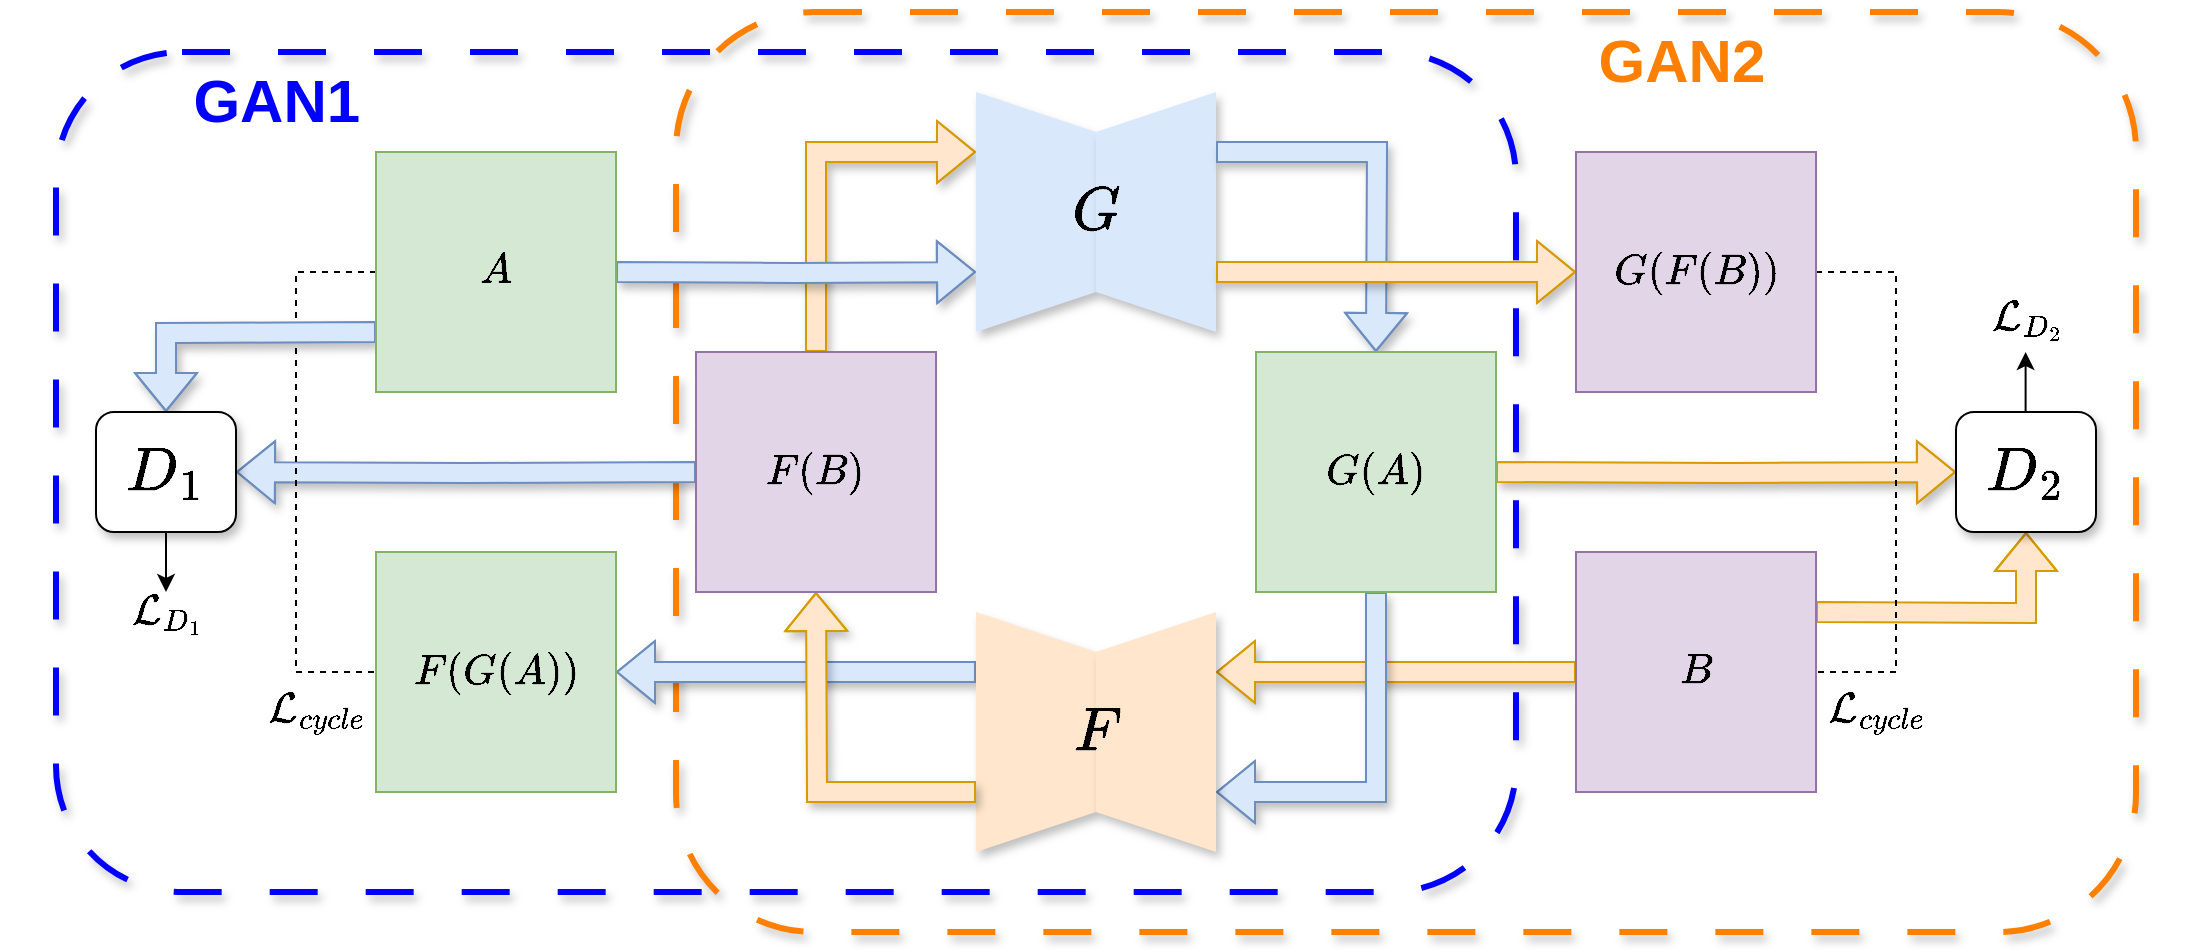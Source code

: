 <mxfile version="24.6.3" type="github">
  <diagram name="Page-1" id="FoeLCeBAoli1q3300-ak">
    <mxGraphModel dx="2029" dy="616" grid="1" gridSize="10" guides="1" tooltips="1" connect="1" arrows="1" fold="1" page="1" pageScale="1" pageWidth="850" pageHeight="1100" math="1" shadow="0">
      <root>
        <mxCell id="0" />
        <mxCell id="1" parent="0" />
        <mxCell id="X7BoHz75ftYkDyZQmEYW-111" value="&lt;b style=&quot;font-size: 30px;&quot;&gt;&lt;font color=&quot;#0000ff&quot; style=&quot;font-size: 30px;&quot;&gt;&lt;span style=&quot;white-space: pre; font-size: 30px;&quot;&gt;&#x9;&lt;/span&gt;GAN1&lt;/font&gt;&lt;/b&gt;" style="rounded=1;whiteSpace=wrap;html=1;fillColor=none;dashed=1;dashPattern=8 8;strokeColor=#0000ff;strokeWidth=3;align=left;verticalAlign=top;labelPosition=center;verticalLabelPosition=middle;spacingRight=0;labelBorderColor=none;horizontal=1;fontSize=30;shadow=1;" vertex="1" parent="1">
          <mxGeometry x="-440" y="720" width="730" height="420" as="geometry" />
        </mxCell>
        <mxCell id="X7BoHz75ftYkDyZQmEYW-75" value="GAN2&amp;nbsp; &amp;nbsp; &amp;nbsp; &amp;nbsp;&amp;nbsp;&lt;span style=&quot;white-space: pre; font-size: 30px;&quot;&gt;&#x9;&lt;/span&gt;&lt;span style=&quot;white-space: pre; font-size: 30px;&quot;&gt;&#x9;&lt;/span&gt;" style="rounded=1;whiteSpace=wrap;html=1;fillColor=none;dashed=1;dashPattern=8 8;strokeColor=#FF8000;strokeWidth=3;align=right;verticalAlign=top;labelPosition=center;verticalLabelPosition=middle;spacingRight=0;labelBorderColor=none;horizontal=1;fontSize=30;fontColor=#ff8000;fontStyle=1;shadow=1;" vertex="1" parent="1">
          <mxGeometry x="-130" y="700" width="730" height="460" as="geometry" />
        </mxCell>
        <mxCell id="X7BoHz75ftYkDyZQmEYW-76" style="edgeStyle=orthogonalEdgeStyle;rounded=0;orthogonalLoop=1;jettySize=auto;html=1;exitX=0;exitY=0.5;exitDx=0;exitDy=0;fillColor=#ffe6cc;strokeColor=#d79b00;shape=flexArrow;shadow=1;" edge="1" parent="1">
          <mxGeometry relative="1" as="geometry">
            <mxPoint x="140" y="1030" as="targetPoint" />
            <Array as="points">
              <mxPoint x="220" y="1030" />
              <mxPoint x="220" y="1030" />
            </Array>
            <mxPoint x="320" y="1030" as="sourcePoint" />
          </mxGeometry>
        </mxCell>
        <mxCell id="X7BoHz75ftYkDyZQmEYW-77" style="edgeStyle=orthogonalEdgeStyle;rounded=0;orthogonalLoop=1;jettySize=auto;html=1;exitX=0.25;exitY=1;exitDx=0;exitDy=0;entryX=1;entryY=0.5;entryDx=0;entryDy=0;shape=flexArrow;fillColor=#dae8fc;strokeColor=#6c8ebf;shadow=1;" edge="1" parent="1" source="X7BoHz75ftYkDyZQmEYW-96">
          <mxGeometry relative="1" as="geometry">
            <mxPoint x="-160.0" y="1030" as="targetPoint" />
          </mxGeometry>
        </mxCell>
        <mxCell id="X7BoHz75ftYkDyZQmEYW-78" style="edgeStyle=orthogonalEdgeStyle;rounded=0;orthogonalLoop=1;jettySize=auto;html=1;exitX=0.5;exitY=0;exitDx=0;exitDy=0;entryX=0.25;entryY=1;entryDx=0;entryDy=0;shape=flexArrow;fillColor=#ffe6cc;strokeColor=#d79b00;shadow=1;" edge="1" parent="1" target="X7BoHz75ftYkDyZQmEYW-92">
          <mxGeometry relative="1" as="geometry">
            <mxPoint x="-60.0" y="870" as="sourcePoint" />
            <Array as="points">
              <mxPoint x="-60" y="770" />
            </Array>
          </mxGeometry>
        </mxCell>
        <mxCell id="X7BoHz75ftYkDyZQmEYW-79" style="edgeStyle=orthogonalEdgeStyle;rounded=0;orthogonalLoop=1;jettySize=auto;html=1;exitX=0;exitY=0.5;exitDx=0;exitDy=0;entryX=1;entryY=0.5;entryDx=0;entryDy=0;shape=flexArrow;fillColor=#dae8fc;strokeColor=#6c8ebf;shadow=1;" edge="1" parent="1" target="X7BoHz75ftYkDyZQmEYW-108">
          <mxGeometry relative="1" as="geometry">
            <mxPoint x="-120.0" y="930" as="sourcePoint" />
          </mxGeometry>
        </mxCell>
        <mxCell id="X7BoHz75ftYkDyZQmEYW-81" style="edgeStyle=orthogonalEdgeStyle;rounded=0;orthogonalLoop=1;jettySize=auto;html=1;exitX=0.5;exitY=1;exitDx=0;exitDy=0;entryX=0.25;entryY=1;entryDx=0;entryDy=0;shape=flexArrow;fillColor=#dae8fc;strokeColor=#6c8ebf;labelBorderColor=none;shadow=1;" edge="1" parent="1" target="X7BoHz75ftYkDyZQmEYW-97">
          <mxGeometry relative="1" as="geometry">
            <mxPoint x="220" y="990" as="sourcePoint" />
            <Array as="points">
              <mxPoint x="220" y="1090" />
            </Array>
          </mxGeometry>
        </mxCell>
        <mxCell id="X7BoHz75ftYkDyZQmEYW-82" style="edgeStyle=orthogonalEdgeStyle;rounded=0;orthogonalLoop=1;jettySize=auto;html=1;exitX=1;exitY=0.5;exitDx=0;exitDy=0;entryX=0;entryY=0.5;entryDx=0;entryDy=0;shape=flexArrow;fillColor=#ffe6cc;strokeColor=#d79b00;shadow=1;" edge="1" parent="1" target="X7BoHz75ftYkDyZQmEYW-110">
          <mxGeometry relative="1" as="geometry">
            <mxPoint x="280" y="930" as="sourcePoint" />
          </mxGeometry>
        </mxCell>
        <mxCell id="X7BoHz75ftYkDyZQmEYW-84" style="edgeStyle=orthogonalEdgeStyle;rounded=0;orthogonalLoop=1;jettySize=auto;html=1;entryX=0.75;entryY=1;entryDx=0;entryDy=0;exitX=1;exitY=0.5;exitDx=0;exitDy=0;shape=flexArrow;strokeWidth=1;strokeColor=#6c8ebf;fillColor=#dae8fc;endArrow=block;endFill=0;startArrow=none;startFill=0;gradientColor=none;shadow=1;" edge="1" parent="1" target="X7BoHz75ftYkDyZQmEYW-92">
          <mxGeometry relative="1" as="geometry">
            <mxPoint x="-160.0" y="830" as="sourcePoint" />
          </mxGeometry>
        </mxCell>
        <mxCell id="X7BoHz75ftYkDyZQmEYW-85" style="edgeStyle=orthogonalEdgeStyle;rounded=0;orthogonalLoop=1;jettySize=auto;html=1;exitX=0;exitY=0.5;exitDx=0;exitDy=0;entryX=0;entryY=0.5;entryDx=0;entryDy=0;dashed=1;endArrow=none;endFill=0;" edge="1" parent="1">
          <mxGeometry relative="1" as="geometry">
            <Array as="points">
              <mxPoint x="-320" y="830" />
              <mxPoint x="-320" y="1030" />
            </Array>
            <mxPoint x="-280.0" y="830" as="sourcePoint" />
            <mxPoint x="-280.0" y="1030" as="targetPoint" />
          </mxGeometry>
        </mxCell>
        <mxCell id="X7BoHz75ftYkDyZQmEYW-86" value="\(\mathcal{L}_{cycle}\)" style="edgeLabel;html=1;align=center;verticalAlign=middle;resizable=0;points=[];fontSize=18;" vertex="1" connectable="0" parent="X7BoHz75ftYkDyZQmEYW-85">
          <mxGeometry x="-0.006" y="-1" relative="1" as="geometry">
            <mxPoint x="11" y="121" as="offset" />
          </mxGeometry>
        </mxCell>
        <mxCell id="X7BoHz75ftYkDyZQmEYW-87" style="edgeStyle=orthogonalEdgeStyle;rounded=0;orthogonalLoop=1;jettySize=auto;html=1;exitX=0;exitY=0.75;exitDx=0;exitDy=0;entryX=0.5;entryY=0;entryDx=0;entryDy=0;shape=flexArrow;fillColor=#dae8fc;strokeColor=#6c8ebf;shadow=1;" edge="1" parent="1" target="X7BoHz75ftYkDyZQmEYW-108">
          <mxGeometry relative="1" as="geometry">
            <mxPoint x="-280.0" y="860" as="sourcePoint" />
          </mxGeometry>
        </mxCell>
        <mxCell id="X7BoHz75ftYkDyZQmEYW-89" style="edgeStyle=orthogonalEdgeStyle;rounded=0;orthogonalLoop=1;jettySize=auto;html=1;exitX=1;exitY=0.25;exitDx=0;exitDy=0;entryX=0.5;entryY=1;entryDx=0;entryDy=0;shape=flexArrow;fillColor=#ffe6cc;strokeColor=#d79b00;" edge="1" parent="1" target="X7BoHz75ftYkDyZQmEYW-110">
          <mxGeometry relative="1" as="geometry">
            <mxPoint x="440" y="1000" as="sourcePoint" />
          </mxGeometry>
        </mxCell>
        <mxCell id="X7BoHz75ftYkDyZQmEYW-91" value="" style="group;fontSize=16;" vertex="1" connectable="0" parent="1">
          <mxGeometry x="20" y="740" width="120" height="120" as="geometry" />
        </mxCell>
        <mxCell id="X7BoHz75ftYkDyZQmEYW-92" value="" style="shape=trapezoid;perimeter=trapezoidPerimeter;whiteSpace=wrap;html=1;fixedSize=1;direction=south;strokeColor=none;fillColor=#dae8fc;shadow=1;" vertex="1" parent="X7BoHz75ftYkDyZQmEYW-91">
          <mxGeometry width="60" height="120" as="geometry" />
        </mxCell>
        <mxCell id="X7BoHz75ftYkDyZQmEYW-93" value="" style="shape=trapezoid;perimeter=trapezoidPerimeter;whiteSpace=wrap;html=1;fixedSize=1;direction=north;strokeColor=none;fillColor=#dae8fc;shadow=1;" vertex="1" parent="X7BoHz75ftYkDyZQmEYW-91">
          <mxGeometry x="60" width="60" height="120" as="geometry" />
        </mxCell>
        <mxCell id="X7BoHz75ftYkDyZQmEYW-94" value="\(G\)" style="text;html=1;align=center;verticalAlign=middle;resizable=0;points=[];autosize=1;strokeColor=none;fillColor=none;fontSize=26;fontStyle=0" vertex="1" parent="X7BoHz75ftYkDyZQmEYW-91">
          <mxGeometry x="20" y="40" width="80" height="40" as="geometry" />
        </mxCell>
        <mxCell id="X7BoHz75ftYkDyZQmEYW-95" value="" style="group;fontSize=16;strokeColor=none;shadow=0;rounded=0;" vertex="1" connectable="0" parent="1">
          <mxGeometry x="20" y="1000" width="120" height="120" as="geometry" />
        </mxCell>
        <mxCell id="X7BoHz75ftYkDyZQmEYW-96" value="" style="shape=trapezoid;perimeter=trapezoidPerimeter;whiteSpace=wrap;html=1;fixedSize=1;direction=south;fillColor=#ffe6cc;strokeColor=none;shadow=1;" vertex="1" parent="X7BoHz75ftYkDyZQmEYW-95">
          <mxGeometry width="60" height="120" as="geometry" />
        </mxCell>
        <mxCell id="X7BoHz75ftYkDyZQmEYW-97" value="" style="shape=trapezoid;perimeter=trapezoidPerimeter;whiteSpace=wrap;html=1;fixedSize=1;direction=north;fillColor=#ffe6cc;strokeColor=none;perimeterSpacing=0;rounded=0;shadow=1;" vertex="1" parent="X7BoHz75ftYkDyZQmEYW-95">
          <mxGeometry x="60" width="60" height="120" as="geometry" />
        </mxCell>
        <mxCell id="X7BoHz75ftYkDyZQmEYW-98" value="\(F\)" style="text;html=1;align=center;verticalAlign=middle;resizable=0;points=[];autosize=1;strokeColor=none;fillColor=none;fontSize=26;" vertex="1" parent="X7BoHz75ftYkDyZQmEYW-95">
          <mxGeometry x="25" y="40" width="70" height="40" as="geometry" />
        </mxCell>
        <mxCell id="X7BoHz75ftYkDyZQmEYW-99" style="edgeStyle=orthogonalEdgeStyle;rounded=0;orthogonalLoop=1;jettySize=auto;html=1;exitX=0.75;exitY=1;exitDx=0;exitDy=0;shape=flexArrow;fillColor=#dae8fc;strokeColor=#6c8ebf;shadow=1;" edge="1" parent="1" source="X7BoHz75ftYkDyZQmEYW-93">
          <mxGeometry relative="1" as="geometry">
            <mxPoint x="219.966" y="870" as="targetPoint" />
          </mxGeometry>
        </mxCell>
        <mxCell id="X7BoHz75ftYkDyZQmEYW-100" style="edgeStyle=orthogonalEdgeStyle;rounded=0;orthogonalLoop=1;jettySize=auto;html=1;shape=flexArrow;strokeWidth=1;strokeColor=#d79b00;fillColor=#ffe6cc;endArrow=block;endFill=0;startArrow=none;startFill=0;exitX=0.25;exitY=1;exitDx=0;exitDy=0;entryX=0;entryY=0.5;entryDx=0;entryDy=0;shadow=1;" edge="1" parent="1" source="X7BoHz75ftYkDyZQmEYW-93">
          <mxGeometry relative="1" as="geometry">
            <mxPoint x="180" y="780" as="sourcePoint" />
            <mxPoint x="320" y="830" as="targetPoint" />
            <Array as="points" />
          </mxGeometry>
        </mxCell>
        <mxCell id="X7BoHz75ftYkDyZQmEYW-101" style="edgeStyle=orthogonalEdgeStyle;rounded=0;orthogonalLoop=1;jettySize=auto;html=1;exitX=0.75;exitY=1;exitDx=0;exitDy=0;entryX=0.5;entryY=1;entryDx=0;entryDy=0;shape=flexArrow;fillColor=#ffe6cc;strokeColor=#d79b00;shadow=1;" edge="1" parent="1" source="X7BoHz75ftYkDyZQmEYW-96">
          <mxGeometry relative="1" as="geometry">
            <mxPoint x="-60.0" y="990" as="targetPoint" />
          </mxGeometry>
        </mxCell>
        <mxCell id="X7BoHz75ftYkDyZQmEYW-104" style="edgeStyle=orthogonalEdgeStyle;rounded=0;orthogonalLoop=1;jettySize=auto;html=1;exitX=1;exitY=0.5;exitDx=0;exitDy=0;entryX=1;entryY=0.5;entryDx=0;entryDy=0;dashed=1;endArrow=none;endFill=0;" edge="1" parent="1">
          <mxGeometry relative="1" as="geometry">
            <mxPoint x="440" y="830" as="sourcePoint" />
            <mxPoint x="440" y="1030" as="targetPoint" />
            <Array as="points">
              <mxPoint x="480" y="830" />
              <mxPoint x="480" y="1030" />
            </Array>
          </mxGeometry>
        </mxCell>
        <mxCell id="X7BoHz75ftYkDyZQmEYW-105" value="\(\mathcal{L}_{cycle}\)" style="edgeLabel;html=1;align=center;verticalAlign=middle;resizable=0;points=[];fontSize=18;" vertex="1" connectable="0" parent="X7BoHz75ftYkDyZQmEYW-104">
          <mxGeometry x="-0.006" y="-1" relative="1" as="geometry">
            <mxPoint x="-9" y="121" as="offset" />
          </mxGeometry>
        </mxCell>
        <mxCell id="X7BoHz75ftYkDyZQmEYW-106" style="edgeStyle=orthogonalEdgeStyle;rounded=0;orthogonalLoop=1;jettySize=auto;html=1;exitX=0.5;exitY=1;exitDx=0;exitDy=0;" edge="1" parent="1" source="X7BoHz75ftYkDyZQmEYW-108">
          <mxGeometry relative="1" as="geometry">
            <mxPoint x="-385" y="990" as="targetPoint" />
          </mxGeometry>
        </mxCell>
        <mxCell id="X7BoHz75ftYkDyZQmEYW-107" value="\(\mathcal{L}_{D_1}\)" style="edgeLabel;html=1;align=center;verticalAlign=middle;resizable=0;points=[];fontSize=18;" vertex="1" connectable="0" parent="X7BoHz75ftYkDyZQmEYW-106">
          <mxGeometry x="-0.197" relative="1" as="geometry">
            <mxPoint y="28" as="offset" />
          </mxGeometry>
        </mxCell>
        <mxCell id="X7BoHz75ftYkDyZQmEYW-108" value="\(D_1\)" style="rounded=1;whiteSpace=wrap;html=1;gradientColor=none;gradientDirection=south;shadow=1;fontSize=26;" vertex="1" parent="1">
          <mxGeometry x="-420" y="900" width="70" height="60" as="geometry" />
        </mxCell>
        <mxCell id="X7BoHz75ftYkDyZQmEYW-109" value="&#xa;&lt;span style=&quot;color: rgb(0, 0, 0); font-family: Helvetica; font-size: 18px; font-style: normal; font-variant-ligatures: normal; font-variant-caps: normal; font-weight: 400; letter-spacing: normal; orphans: 2; text-align: center; text-indent: 0px; text-transform: none; widows: 2; word-spacing: 0px; -webkit-text-stroke-width: 0px; text-decoration-thickness: initial; text-decoration-style: initial; text-decoration-color: initial; float: none; display: inline !important;&quot;&gt;\(\mathcal{L}_{D_2}\)&lt;/span&gt;&#xa;&#xa;" style="edgeStyle=orthogonalEdgeStyle;rounded=0;orthogonalLoop=1;jettySize=auto;html=1;exitX=0.5;exitY=1;exitDx=0;exitDy=0;labelBackgroundColor=none;" edge="1" parent="1">
          <mxGeometry x="1" y="10" relative="1" as="geometry">
            <mxPoint x="544.8" y="870" as="targetPoint" />
            <mxPoint x="544.8" y="900" as="sourcePoint" />
            <mxPoint x="10" y="-10" as="offset" />
          </mxGeometry>
        </mxCell>
        <mxCell id="X7BoHz75ftYkDyZQmEYW-110" value="\(D_2\)" style="rounded=1;whiteSpace=wrap;html=1;gradientColor=none;gradientDirection=south;shadow=1;fontSize=26;" vertex="1" parent="1">
          <mxGeometry x="510" y="900" width="70" height="60" as="geometry" />
        </mxCell>
        <mxCell id="X7BoHz75ftYkDyZQmEYW-112" value="\(A\)" style="rounded=0;whiteSpace=wrap;html=1;fontSize=18;fillColor=#d5e8d4;strokeColor=#82b366;" vertex="1" parent="1">
          <mxGeometry x="-280" y="770" width="120" height="120" as="geometry" />
        </mxCell>
        <mxCell id="X7BoHz75ftYkDyZQmEYW-113" value="\(G(A)\)" style="rounded=0;whiteSpace=wrap;html=1;fontSize=18;fillColor=#d5e8d4;strokeColor=#82b366;" vertex="1" parent="1">
          <mxGeometry x="160" y="870" width="120" height="120" as="geometry" />
        </mxCell>
        <mxCell id="X7BoHz75ftYkDyZQmEYW-114" value="\(F(B)\)" style="rounded=0;whiteSpace=wrap;html=1;fontSize=18;fillColor=#e1d5e7;strokeColor=#9673a6;" vertex="1" parent="1">
          <mxGeometry x="-120" y="870" width="120" height="120" as="geometry" />
        </mxCell>
        <mxCell id="X7BoHz75ftYkDyZQmEYW-115" value="\(B\)" style="rounded=0;whiteSpace=wrap;html=1;fontSize=18;fillColor=#e1d5e7;strokeColor=#9673a6;" vertex="1" parent="1">
          <mxGeometry x="320" y="970" width="120" height="120" as="geometry" />
        </mxCell>
        <mxCell id="X7BoHz75ftYkDyZQmEYW-116" value="\(F(G(A))\)" style="rounded=0;whiteSpace=wrap;html=1;fontSize=18;fillColor=#d5e8d4;strokeColor=#82b366;" vertex="1" parent="1">
          <mxGeometry x="-280" y="970" width="120" height="120" as="geometry" />
        </mxCell>
        <mxCell id="X7BoHz75ftYkDyZQmEYW-117" value="\(G(F(B))\)" style="rounded=0;whiteSpace=wrap;html=1;fontSize=18;fillColor=#e1d5e7;strokeColor=#9673a6;" vertex="1" parent="1">
          <mxGeometry x="320" y="770" width="120" height="120" as="geometry" />
        </mxCell>
      </root>
    </mxGraphModel>
  </diagram>
</mxfile>
